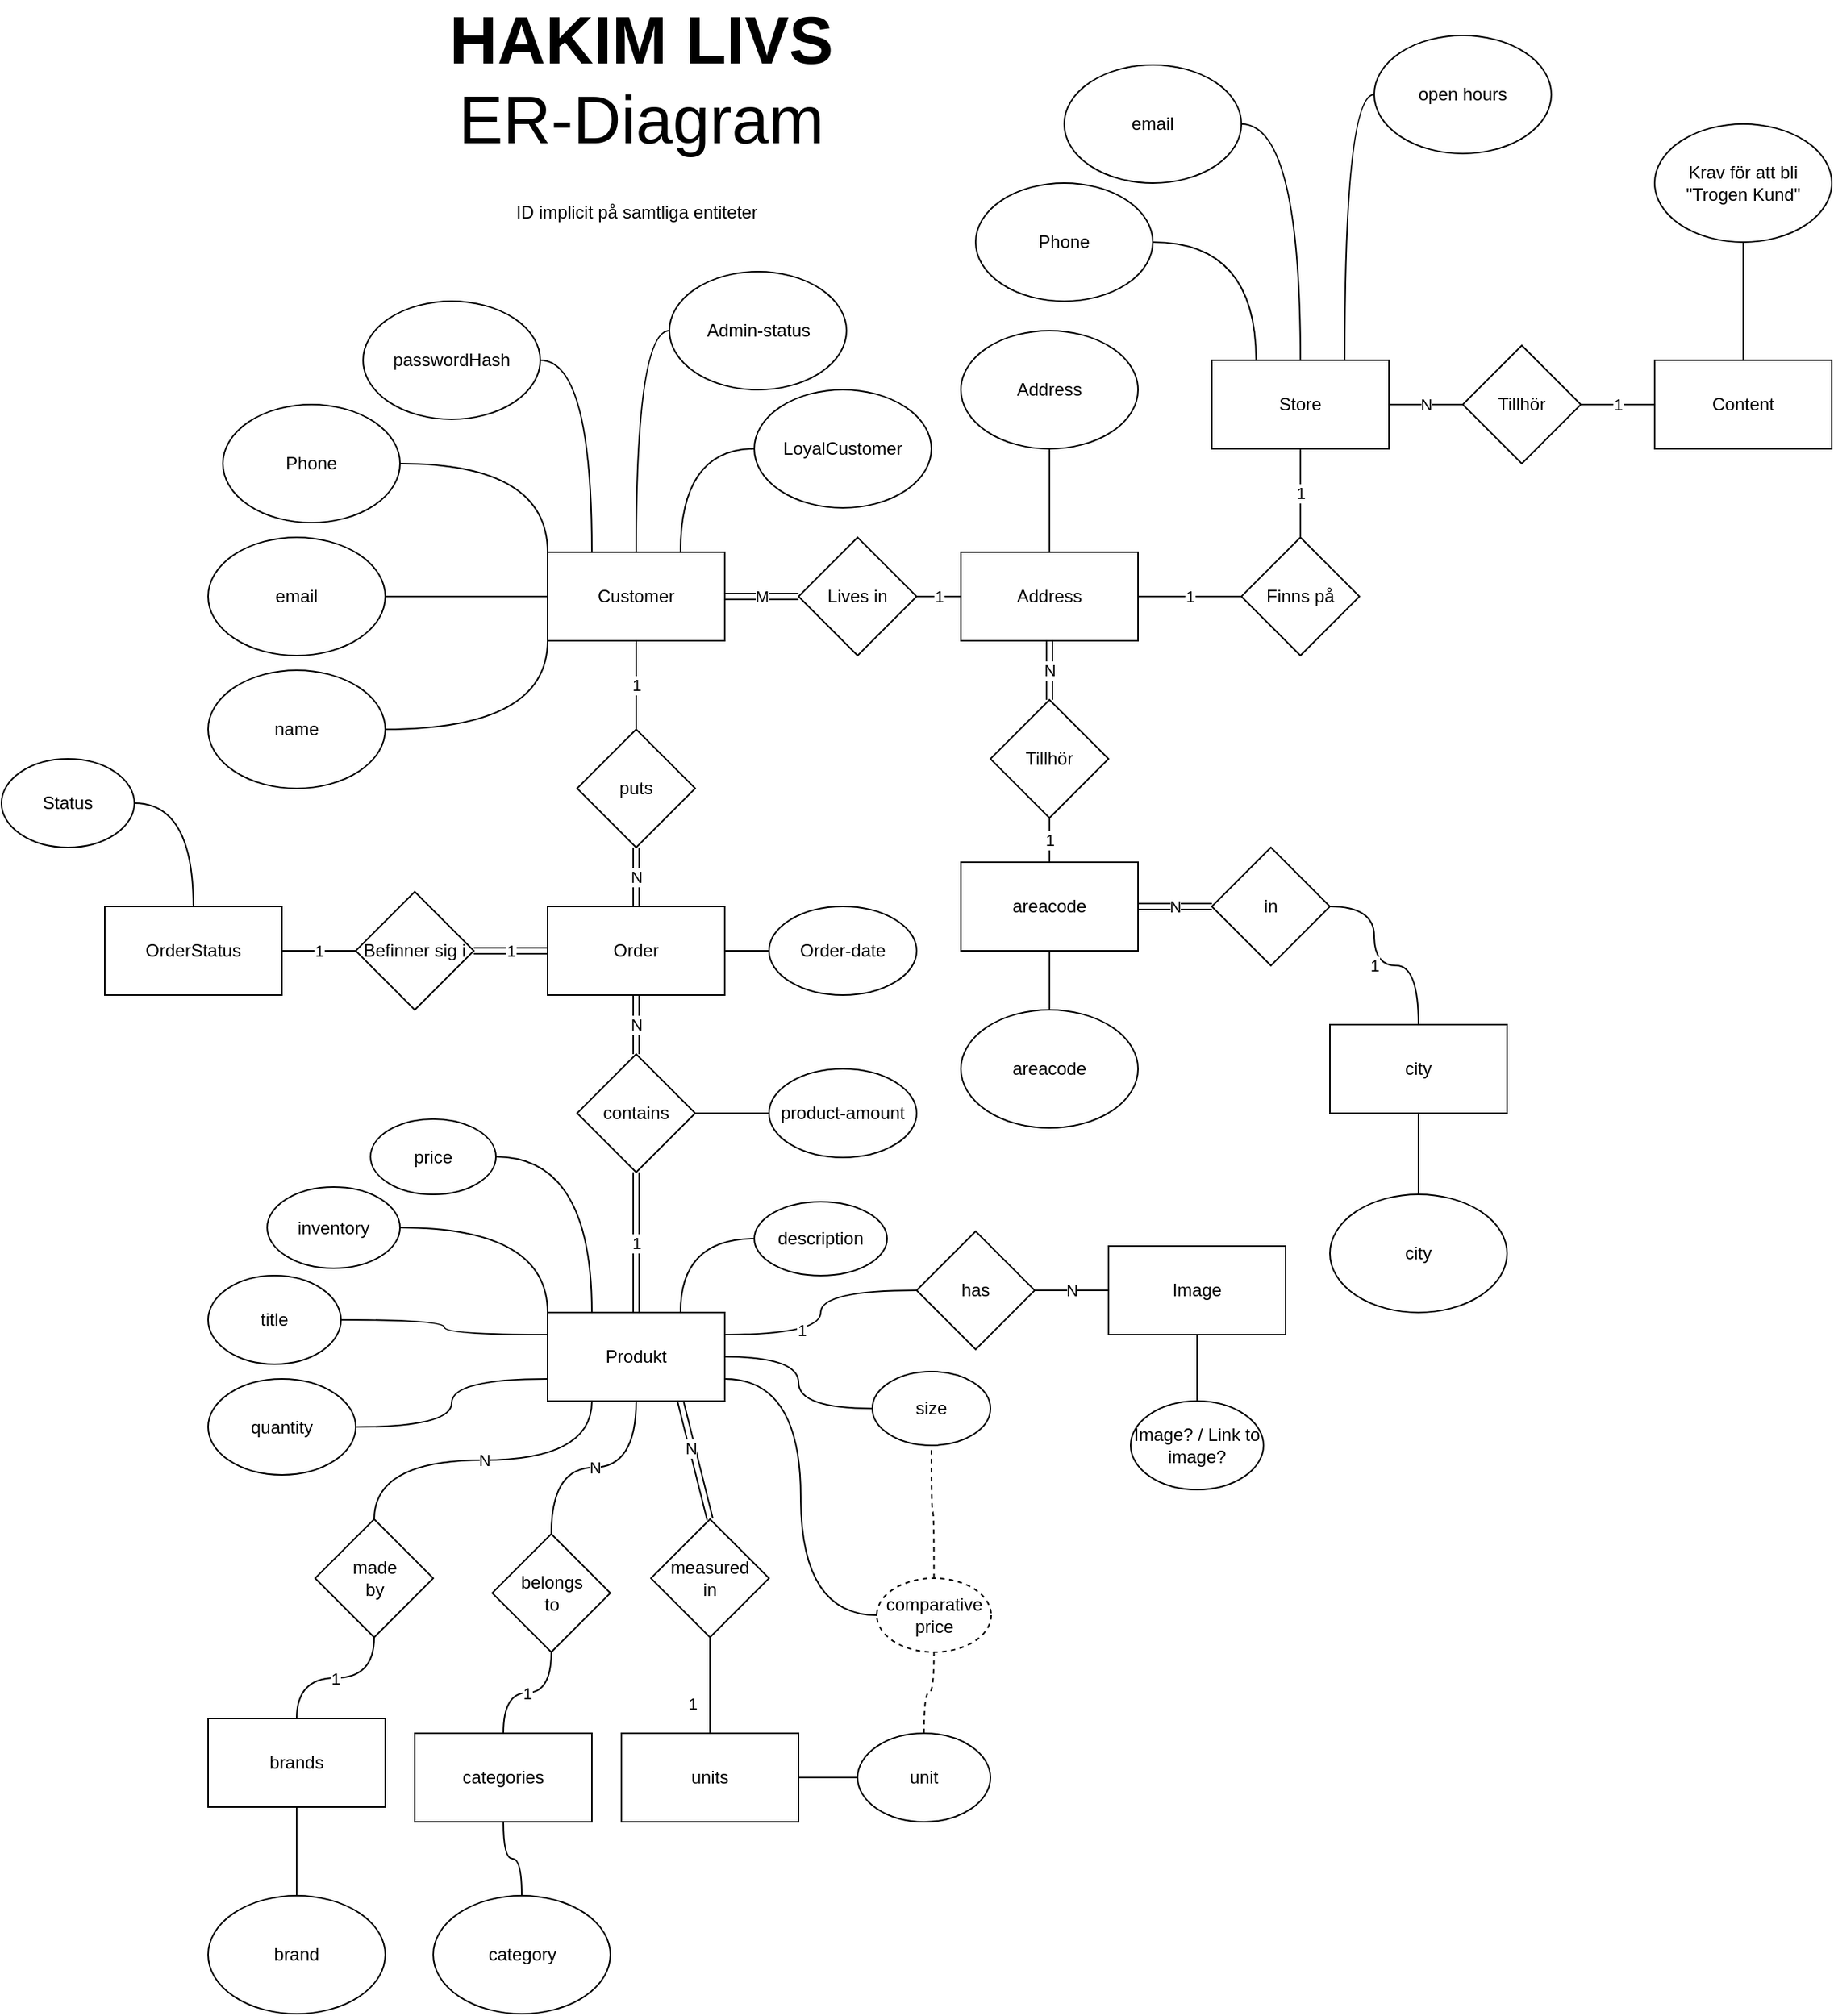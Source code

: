 <mxfile version="14.5.6" type="github">
  <diagram id="R2lEEEUBdFMjLlhIrx00" name="Page-1">
    <mxGraphModel dx="1526" dy="1828" grid="1" gridSize="10" guides="1" tooltips="1" connect="1" arrows="1" fold="1" page="1" pageScale="1" pageWidth="850" pageHeight="1100" math="0" shadow="0" extFonts="Permanent Marker^https://fonts.googleapis.com/css?family=Permanent+Marker">
      <root>
        <mxCell id="0" />
        <mxCell id="1" parent="0" />
        <mxCell id="_CHvoFrD6mSaw10JFjYY-32" value="1" style="rounded=0;orthogonalLoop=1;jettySize=auto;html=1;endArrow=none;endFill=0;" parent="1" source="_CHvoFrD6mSaw10JFjYY-2" target="_CHvoFrD6mSaw10JFjYY-12" edge="1">
          <mxGeometry relative="1" as="geometry" />
        </mxCell>
        <mxCell id="YfYcxpr3XRQJxf8hliLk-14" style="edgeStyle=orthogonalEdgeStyle;curved=1;rounded=0;orthogonalLoop=1;jettySize=auto;html=1;exitX=0.25;exitY=0;exitDx=0;exitDy=0;entryX=1;entryY=0.5;entryDx=0;entryDy=0;endArrow=none;endFill=0;" parent="1" source="_CHvoFrD6mSaw10JFjYY-2" target="YfYcxpr3XRQJxf8hliLk-13" edge="1">
          <mxGeometry relative="1" as="geometry" />
        </mxCell>
        <mxCell id="_CHvoFrD6mSaw10JFjYY-2" value="&lt;div&gt;Customer&lt;/div&gt;" style="rounded=0;whiteSpace=wrap;html=1;" parent="1" vertex="1">
          <mxGeometry x="-300" y="190" width="120" height="60" as="geometry" />
        </mxCell>
        <mxCell id="_CHvoFrD6mSaw10JFjYY-5" value="1" style="edgeStyle=orthogonalEdgeStyle;rounded=0;orthogonalLoop=1;jettySize=auto;html=1;exitX=1;exitY=0.5;exitDx=0;exitDy=0;entryX=0;entryY=0.5;entryDx=0;entryDy=0;endArrow=none;endFill=0;" parent="1" source="_CHvoFrD6mSaw10JFjYY-3" target="_CHvoFrD6mSaw10JFjYY-4" edge="1">
          <mxGeometry relative="1" as="geometry" />
        </mxCell>
        <mxCell id="YfYcxpr3XRQJxf8hliLk-45" value="M" style="edgeStyle=orthogonalEdgeStyle;curved=1;rounded=0;orthogonalLoop=1;jettySize=auto;html=1;endArrow=none;endFill=0;shape=link;" parent="1" source="_CHvoFrD6mSaw10JFjYY-3" target="_CHvoFrD6mSaw10JFjYY-2" edge="1">
          <mxGeometry relative="1" as="geometry" />
        </mxCell>
        <mxCell id="_CHvoFrD6mSaw10JFjYY-3" value="Lives in" style="rhombus;whiteSpace=wrap;html=1;" parent="1" vertex="1">
          <mxGeometry x="-130" y="180" width="80" height="80" as="geometry" />
        </mxCell>
        <mxCell id="_CHvoFrD6mSaw10JFjYY-4" value="&lt;div&gt;Address&lt;/div&gt;" style="rounded=0;whiteSpace=wrap;html=1;" parent="1" vertex="1">
          <mxGeometry x="-20" y="190" width="120" height="60" as="geometry" />
        </mxCell>
        <mxCell id="_CHvoFrD6mSaw10JFjYY-8" value="areacode" style="ellipse;whiteSpace=wrap;html=1;" parent="1" vertex="1">
          <mxGeometry x="-20" y="500" width="120" height="80" as="geometry" />
        </mxCell>
        <mxCell id="YfYcxpr3XRQJxf8hliLk-12" style="edgeStyle=orthogonalEdgeStyle;curved=1;rounded=0;orthogonalLoop=1;jettySize=auto;html=1;exitX=0.5;exitY=1;exitDx=0;exitDy=0;entryX=0.5;entryY=0;entryDx=0;entryDy=0;endArrow=none;endFill=0;" parent="1" source="_CHvoFrD6mSaw10JFjYY-9" target="_CHvoFrD6mSaw10JFjYY-4" edge="1">
          <mxGeometry relative="1" as="geometry" />
        </mxCell>
        <mxCell id="_CHvoFrD6mSaw10JFjYY-9" value="Address" style="ellipse;whiteSpace=wrap;html=1;" parent="1" vertex="1">
          <mxGeometry x="-20" y="40" width="120" height="80" as="geometry" />
        </mxCell>
        <mxCell id="_CHvoFrD6mSaw10JFjYY-50" value="&lt;div&gt;1&lt;/div&gt;" style="edgeStyle=orthogonalEdgeStyle;rounded=0;orthogonalLoop=1;jettySize=auto;html=1;endArrow=none;endFill=0;shape=link;" parent="1" source="_CHvoFrD6mSaw10JFjYY-11" target="_CHvoFrD6mSaw10JFjYY-47" edge="1">
          <mxGeometry relative="1" as="geometry" />
        </mxCell>
        <mxCell id="YfYcxpr3XRQJxf8hliLk-24" style="edgeStyle=orthogonalEdgeStyle;curved=1;rounded=0;orthogonalLoop=1;jettySize=auto;html=1;exitX=1;exitY=0.5;exitDx=0;exitDy=0;entryX=0;entryY=0.5;entryDx=0;entryDy=0;endArrow=none;endFill=0;" parent="1" source="_CHvoFrD6mSaw10JFjYY-11" target="YfYcxpr3XRQJxf8hliLk-23" edge="1">
          <mxGeometry relative="1" as="geometry" />
        </mxCell>
        <mxCell id="YfYcxpr3XRQJxf8hliLk-32" style="edgeStyle=orthogonalEdgeStyle;curved=1;rounded=0;orthogonalLoop=1;jettySize=auto;html=1;exitX=1;exitY=0.25;exitDx=0;exitDy=0;entryX=0;entryY=0.5;entryDx=0;entryDy=0;endArrow=none;endFill=0;" parent="1" source="_CHvoFrD6mSaw10JFjYY-11" target="YfYcxpr3XRQJxf8hliLk-30" edge="1">
          <mxGeometry relative="1" as="geometry" />
        </mxCell>
        <mxCell id="YfYcxpr3XRQJxf8hliLk-35" value="1" style="edgeLabel;html=1;align=center;verticalAlign=middle;resizable=0;points=[];" parent="YfYcxpr3XRQJxf8hliLk-32" vertex="1" connectable="0">
          <mxGeometry x="-0.35" y="3" relative="1" as="geometry">
            <mxPoint as="offset" />
          </mxGeometry>
        </mxCell>
        <mxCell id="aeDUMQC0GTFIOUEkBriZ-28" style="rounded=0;orthogonalLoop=1;jettySize=auto;html=1;exitX=0.75;exitY=1;exitDx=0;exitDy=0;entryX=0.5;entryY=0;entryDx=0;entryDy=0;startArrow=none;startFill=0;endArrow=none;endFill=0;shape=link;" parent="1" source="_CHvoFrD6mSaw10JFjYY-11" target="YfYcxpr3XRQJxf8hliLk-21" edge="1">
          <mxGeometry relative="1" as="geometry" />
        </mxCell>
        <mxCell id="aeDUMQC0GTFIOUEkBriZ-29" value="N" style="edgeLabel;html=1;align=center;verticalAlign=middle;resizable=0;points=[];" parent="aeDUMQC0GTFIOUEkBriZ-28" vertex="1" connectable="0">
          <mxGeometry x="-0.213" y="-1" relative="1" as="geometry">
            <mxPoint as="offset" />
          </mxGeometry>
        </mxCell>
        <mxCell id="_CHvoFrD6mSaw10JFjYY-11" value="Produkt" style="rounded=0;whiteSpace=wrap;html=1;" parent="1" vertex="1">
          <mxGeometry x="-300" y="705" width="120" height="60" as="geometry" />
        </mxCell>
        <mxCell id="_CHvoFrD6mSaw10JFjYY-33" value="N" style="rounded=0;orthogonalLoop=1;jettySize=auto;html=1;endArrow=none;endFill=0;shape=link;entryX=0.5;entryY=0;entryDx=0;entryDy=0;exitX=0.5;exitY=1;exitDx=0;exitDy=0;" parent="1" source="_CHvoFrD6mSaw10JFjYY-12" target="_CHvoFrD6mSaw10JFjYY-29" edge="1">
          <mxGeometry relative="1" as="geometry" />
        </mxCell>
        <mxCell id="_CHvoFrD6mSaw10JFjYY-12" value="puts" style="rhombus;whiteSpace=wrap;html=1;" parent="1" vertex="1">
          <mxGeometry x="-280" y="310" width="80" height="80" as="geometry" />
        </mxCell>
        <mxCell id="aeDUMQC0GTFIOUEkBriZ-22" value="" style="edgeStyle=orthogonalEdgeStyle;curved=1;rounded=0;orthogonalLoop=1;jettySize=auto;html=1;startArrow=none;startFill=0;endArrow=none;endFill=0;entryX=0;entryY=0;entryDx=0;entryDy=0;" parent="1" source="_CHvoFrD6mSaw10JFjYY-14" target="_CHvoFrD6mSaw10JFjYY-11" edge="1">
          <mxGeometry relative="1" as="geometry" />
        </mxCell>
        <mxCell id="_CHvoFrD6mSaw10JFjYY-14" value="inventory" style="ellipse;whiteSpace=wrap;html=1;" parent="1" vertex="1">
          <mxGeometry x="-490" y="620" width="90" height="55" as="geometry" />
        </mxCell>
        <mxCell id="_CHvoFrD6mSaw10JFjYY-26" style="edgeStyle=orthogonalEdgeStyle;rounded=0;orthogonalLoop=1;jettySize=auto;html=1;exitX=1;exitY=0.5;exitDx=0;exitDy=0;endArrow=none;endFill=0;curved=1;entryX=0;entryY=0.25;entryDx=0;entryDy=0;" parent="1" source="_CHvoFrD6mSaw10JFjYY-15" edge="1" target="_CHvoFrD6mSaw10JFjYY-11">
          <mxGeometry relative="1" as="geometry">
            <mxPoint x="-285" y="765" as="targetPoint" />
          </mxGeometry>
        </mxCell>
        <mxCell id="_CHvoFrD6mSaw10JFjYY-15" value="title" style="ellipse;whiteSpace=wrap;html=1;" parent="1" vertex="1">
          <mxGeometry x="-530" y="680" width="90" height="60" as="geometry" />
        </mxCell>
        <mxCell id="_CHvoFrD6mSaw10JFjYY-58" style="edgeStyle=orthogonalEdgeStyle;rounded=0;orthogonalLoop=1;jettySize=auto;html=1;endArrow=none;endFill=0;entryX=0.75;entryY=0;entryDx=0;entryDy=0;curved=1;" parent="1" source="_CHvoFrD6mSaw10JFjYY-17" target="_CHvoFrD6mSaw10JFjYY-11" edge="1">
          <mxGeometry relative="1" as="geometry">
            <mxPoint x="-190" y="700" as="targetPoint" />
          </mxGeometry>
        </mxCell>
        <mxCell id="_CHvoFrD6mSaw10JFjYY-17" value="description" style="ellipse;whiteSpace=wrap;html=1;" parent="1" vertex="1">
          <mxGeometry x="-160" y="630" width="90" height="50" as="geometry" />
        </mxCell>
        <mxCell id="YfYcxpr3XRQJxf8hliLk-34" value="" style="edgeStyle=orthogonalEdgeStyle;curved=1;rounded=0;orthogonalLoop=1;jettySize=auto;html=1;endArrow=none;endFill=0;" parent="1" source="_CHvoFrD6mSaw10JFjYY-19" target="YfYcxpr3XRQJxf8hliLk-31" edge="1">
          <mxGeometry relative="1" as="geometry" />
        </mxCell>
        <mxCell id="_CHvoFrD6mSaw10JFjYY-19" value="Image? / Link to image?" style="ellipse;whiteSpace=wrap;html=1;" parent="1" vertex="1">
          <mxGeometry x="95" y="765" width="90" height="60" as="geometry" />
        </mxCell>
        <mxCell id="_CHvoFrD6mSaw10JFjYY-28" style="edgeStyle=orthogonalEdgeStyle;rounded=0;orthogonalLoop=1;jettySize=auto;html=1;exitX=1;exitY=0.5;exitDx=0;exitDy=0;endArrow=none;endFill=0;curved=1;entryX=0.25;entryY=0;entryDx=0;entryDy=0;" parent="1" source="_CHvoFrD6mSaw10JFjYY-20" target="_CHvoFrD6mSaw10JFjYY-11" edge="1">
          <mxGeometry relative="1" as="geometry">
            <mxPoint x="-310" y="660" as="targetPoint" />
          </mxGeometry>
        </mxCell>
        <mxCell id="_CHvoFrD6mSaw10JFjYY-20" value="&lt;div&gt;price&lt;/div&gt;" style="ellipse;whiteSpace=wrap;html=1;" parent="1" vertex="1">
          <mxGeometry x="-420" y="574" width="85" height="51" as="geometry" />
        </mxCell>
        <mxCell id="_CHvoFrD6mSaw10JFjYY-49" value="N" style="edgeStyle=orthogonalEdgeStyle;rounded=0;orthogonalLoop=1;jettySize=auto;html=1;endArrow=none;endFill=0;shape=link;" parent="1" source="_CHvoFrD6mSaw10JFjYY-29" target="_CHvoFrD6mSaw10JFjYY-47" edge="1">
          <mxGeometry relative="1" as="geometry" />
        </mxCell>
        <mxCell id="YfYcxpr3XRQJxf8hliLk-17" value="1" style="edgeStyle=orthogonalEdgeStyle;curved=1;rounded=0;orthogonalLoop=1;jettySize=auto;html=1;exitX=0;exitY=0.5;exitDx=0;exitDy=0;entryX=1;entryY=0.5;entryDx=0;entryDy=0;endArrow=none;endFill=0;shape=link;" parent="1" source="_CHvoFrD6mSaw10JFjYY-29" target="YfYcxpr3XRQJxf8hliLk-16" edge="1">
          <mxGeometry relative="1" as="geometry" />
        </mxCell>
        <mxCell id="_CHvoFrD6mSaw10JFjYY-29" value="Order" style="rounded=0;whiteSpace=wrap;html=1;" parent="1" vertex="1">
          <mxGeometry x="-300" y="430" width="120" height="60" as="geometry" />
        </mxCell>
        <mxCell id="_CHvoFrD6mSaw10JFjYY-44" value="" style="edgeStyle=orthogonalEdgeStyle;rounded=0;orthogonalLoop=1;jettySize=auto;html=1;endArrow=none;endFill=0;" parent="1" source="_CHvoFrD6mSaw10JFjYY-35" target="_CHvoFrD6mSaw10JFjYY-29" edge="1">
          <mxGeometry relative="1" as="geometry" />
        </mxCell>
        <mxCell id="_CHvoFrD6mSaw10JFjYY-35" value="Order-date" style="ellipse;whiteSpace=wrap;html=1;" parent="1" vertex="1">
          <mxGeometry x="-150" y="430" width="100" height="60" as="geometry" />
        </mxCell>
        <mxCell id="_CHvoFrD6mSaw10JFjYY-48" value="" style="edgeStyle=orthogonalEdgeStyle;rounded=0;orthogonalLoop=1;jettySize=auto;html=1;endArrow=none;endFill=0;" parent="1" source="_CHvoFrD6mSaw10JFjYY-36" target="_CHvoFrD6mSaw10JFjYY-47" edge="1">
          <mxGeometry relative="1" as="geometry" />
        </mxCell>
        <mxCell id="_CHvoFrD6mSaw10JFjYY-36" value="product-amount" style="ellipse;whiteSpace=wrap;html=1;" parent="1" vertex="1">
          <mxGeometry x="-150" y="540" width="100" height="60" as="geometry" />
        </mxCell>
        <mxCell id="_CHvoFrD6mSaw10JFjYY-47" value="contains" style="rhombus;whiteSpace=wrap;html=1;" parent="1" vertex="1">
          <mxGeometry x="-280" y="530" width="80" height="80" as="geometry" />
        </mxCell>
        <mxCell id="_CHvoFrD6mSaw10JFjYY-53" value="categories" style="rounded=0;whiteSpace=wrap;html=1;" parent="1" vertex="1">
          <mxGeometry x="-390" y="990" width="120" height="60" as="geometry" />
        </mxCell>
        <mxCell id="_CHvoFrD6mSaw10JFjYY-59" value="1" style="edgeStyle=orthogonalEdgeStyle;rounded=0;orthogonalLoop=1;jettySize=auto;html=1;endArrow=none;endFill=0;curved=1;" parent="1" source="_CHvoFrD6mSaw10JFjYY-56" target="_CHvoFrD6mSaw10JFjYY-53" edge="1">
          <mxGeometry relative="1" as="geometry" />
        </mxCell>
        <mxCell id="_CHvoFrD6mSaw10JFjYY-60" value="N" style="edgeStyle=orthogonalEdgeStyle;rounded=0;orthogonalLoop=1;jettySize=auto;html=1;exitX=0.5;exitY=0;exitDx=0;exitDy=0;endArrow=none;endFill=0;entryX=0.5;entryY=1;entryDx=0;entryDy=0;curved=1;" parent="1" source="_CHvoFrD6mSaw10JFjYY-56" target="_CHvoFrD6mSaw10JFjYY-11" edge="1">
          <mxGeometry relative="1" as="geometry">
            <mxPoint x="-240" y="770" as="targetPoint" />
          </mxGeometry>
        </mxCell>
        <mxCell id="_CHvoFrD6mSaw10JFjYY-56" value="belongs&lt;br&gt;to" style="rhombus;whiteSpace=wrap;html=1;" parent="1" vertex="1">
          <mxGeometry x="-337.5" y="855" width="80" height="80" as="geometry" />
        </mxCell>
        <mxCell id="_CHvoFrD6mSaw10JFjYY-66" value="" style="edgeStyle=orthogonalEdgeStyle;rounded=0;orthogonalLoop=1;jettySize=auto;html=1;endArrow=none;endFill=0;curved=1;" parent="1" source="_CHvoFrD6mSaw10JFjYY-61" target="_CHvoFrD6mSaw10JFjYY-64" edge="1">
          <mxGeometry relative="1" as="geometry" />
        </mxCell>
        <mxCell id="aeDUMQC0GTFIOUEkBriZ-26" style="edgeStyle=orthogonalEdgeStyle;curved=1;rounded=0;orthogonalLoop=1;jettySize=auto;html=1;exitX=0.5;exitY=0;exitDx=0;exitDy=0;startArrow=none;startFill=0;endArrow=none;endFill=0;dashed=1;" parent="1" source="_CHvoFrD6mSaw10JFjYY-61" target="aeDUMQC0GTFIOUEkBriZ-23" edge="1">
          <mxGeometry relative="1" as="geometry" />
        </mxCell>
        <mxCell id="_CHvoFrD6mSaw10JFjYY-61" value="unit" style="ellipse;whiteSpace=wrap;html=1;" parent="1" vertex="1">
          <mxGeometry x="-90" y="990" width="90" height="60" as="geometry" />
        </mxCell>
        <mxCell id="_CHvoFrD6mSaw10JFjYY-64" value="units" style="rounded=0;whiteSpace=wrap;html=1;" parent="1" vertex="1">
          <mxGeometry x="-250" y="990" width="120" height="60" as="geometry" />
        </mxCell>
        <mxCell id="YfYcxpr3XRQJxf8hliLk-2" style="edgeStyle=orthogonalEdgeStyle;curved=1;rounded=0;orthogonalLoop=1;jettySize=auto;html=1;exitX=1;exitY=0.5;exitDx=0;exitDy=0;entryX=0;entryY=0;entryDx=0;entryDy=0;endArrow=none;endFill=0;" parent="1" source="YfYcxpr3XRQJxf8hliLk-1" target="_CHvoFrD6mSaw10JFjYY-2" edge="1">
          <mxGeometry relative="1" as="geometry" />
        </mxCell>
        <mxCell id="YfYcxpr3XRQJxf8hliLk-1" value="Phone" style="ellipse;whiteSpace=wrap;html=1;" parent="1" vertex="1">
          <mxGeometry x="-520" y="90" width="120" height="80" as="geometry" />
        </mxCell>
        <mxCell id="YfYcxpr3XRQJxf8hliLk-4" style="edgeStyle=orthogonalEdgeStyle;curved=1;rounded=0;orthogonalLoop=1;jettySize=auto;html=1;exitX=1;exitY=0.5;exitDx=0;exitDy=0;entryX=0;entryY=0.5;entryDx=0;entryDy=0;endArrow=none;endFill=0;" parent="1" source="YfYcxpr3XRQJxf8hliLk-3" target="_CHvoFrD6mSaw10JFjYY-2" edge="1">
          <mxGeometry relative="1" as="geometry" />
        </mxCell>
        <mxCell id="YfYcxpr3XRQJxf8hliLk-3" value="email" style="ellipse;whiteSpace=wrap;html=1;" parent="1" vertex="1">
          <mxGeometry x="-530" y="180" width="120" height="80" as="geometry" />
        </mxCell>
        <mxCell id="YfYcxpr3XRQJxf8hliLk-6" style="edgeStyle=orthogonalEdgeStyle;curved=1;rounded=0;orthogonalLoop=1;jettySize=auto;html=1;exitX=1;exitY=0.5;exitDx=0;exitDy=0;entryX=0;entryY=1;entryDx=0;entryDy=0;endArrow=none;endFill=0;" parent="1" source="YfYcxpr3XRQJxf8hliLk-5" target="_CHvoFrD6mSaw10JFjYY-2" edge="1">
          <mxGeometry relative="1" as="geometry" />
        </mxCell>
        <mxCell id="YfYcxpr3XRQJxf8hliLk-5" value="name" style="ellipse;whiteSpace=wrap;html=1;" parent="1" vertex="1">
          <mxGeometry x="-530" y="270" width="120" height="80" as="geometry" />
        </mxCell>
        <mxCell id="YfYcxpr3XRQJxf8hliLk-41" value="" style="edgeStyle=orthogonalEdgeStyle;curved=1;rounded=0;orthogonalLoop=1;jettySize=auto;html=1;endArrow=none;endFill=0;" parent="1" source="YfYcxpr3XRQJxf8hliLk-7" target="_CHvoFrD6mSaw10JFjYY-8" edge="1">
          <mxGeometry relative="1" as="geometry" />
        </mxCell>
        <mxCell id="YfYcxpr3XRQJxf8hliLk-43" value="N" style="edgeStyle=orthogonalEdgeStyle;curved=1;rounded=0;orthogonalLoop=1;jettySize=auto;html=1;exitX=1;exitY=0.5;exitDx=0;exitDy=0;entryX=0;entryY=0.5;entryDx=0;entryDy=0;endArrow=none;endFill=0;shape=link;" parent="1" source="YfYcxpr3XRQJxf8hliLk-7" target="YfYcxpr3XRQJxf8hliLk-42" edge="1">
          <mxGeometry relative="1" as="geometry" />
        </mxCell>
        <mxCell id="YfYcxpr3XRQJxf8hliLk-7" value="areacode" style="rounded=0;whiteSpace=wrap;html=1;" parent="1" vertex="1">
          <mxGeometry x="-20" y="400" width="120" height="60" as="geometry" />
        </mxCell>
        <mxCell id="YfYcxpr3XRQJxf8hliLk-10" value="1" style="edgeStyle=orthogonalEdgeStyle;curved=1;rounded=0;orthogonalLoop=1;jettySize=auto;html=1;endArrow=none;endFill=0;" parent="1" source="YfYcxpr3XRQJxf8hliLk-9" target="YfYcxpr3XRQJxf8hliLk-7" edge="1">
          <mxGeometry relative="1" as="geometry" />
        </mxCell>
        <mxCell id="YfYcxpr3XRQJxf8hliLk-11" value="N" style="edgeStyle=orthogonalEdgeStyle;curved=1;rounded=0;orthogonalLoop=1;jettySize=auto;html=1;endArrow=none;endFill=0;shape=link;" parent="1" source="YfYcxpr3XRQJxf8hliLk-9" target="_CHvoFrD6mSaw10JFjYY-4" edge="1">
          <mxGeometry relative="1" as="geometry" />
        </mxCell>
        <mxCell id="YfYcxpr3XRQJxf8hliLk-9" value="Tillhör" style="rhombus;whiteSpace=wrap;html=1;" parent="1" vertex="1">
          <mxGeometry y="290" width="80" height="80" as="geometry" />
        </mxCell>
        <mxCell id="YfYcxpr3XRQJxf8hliLk-13" value="passwordHash" style="ellipse;whiteSpace=wrap;html=1;" parent="1" vertex="1">
          <mxGeometry x="-425" y="20" width="120" height="80" as="geometry" />
        </mxCell>
        <mxCell id="YfYcxpr3XRQJxf8hliLk-15" value="OrderStatus" style="rounded=0;whiteSpace=wrap;html=1;" parent="1" vertex="1">
          <mxGeometry x="-600" y="430" width="120" height="60" as="geometry" />
        </mxCell>
        <mxCell id="YfYcxpr3XRQJxf8hliLk-18" value="1" style="edgeStyle=orthogonalEdgeStyle;curved=1;rounded=0;orthogonalLoop=1;jettySize=auto;html=1;exitX=0;exitY=0.5;exitDx=0;exitDy=0;entryX=1;entryY=0.5;entryDx=0;entryDy=0;endArrow=none;endFill=0;" parent="1" source="YfYcxpr3XRQJxf8hliLk-16" target="YfYcxpr3XRQJxf8hliLk-15" edge="1">
          <mxGeometry relative="1" as="geometry" />
        </mxCell>
        <mxCell id="YfYcxpr3XRQJxf8hliLk-16" value="Befinner sig i" style="rhombus;whiteSpace=wrap;html=1;" parent="1" vertex="1">
          <mxGeometry x="-430" y="420" width="80" height="80" as="geometry" />
        </mxCell>
        <mxCell id="YfYcxpr3XRQJxf8hliLk-20" style="edgeStyle=orthogonalEdgeStyle;curved=1;rounded=0;orthogonalLoop=1;jettySize=auto;html=1;exitX=1;exitY=0.5;exitDx=0;exitDy=0;entryX=0.5;entryY=0;entryDx=0;entryDy=0;endArrow=none;endFill=0;" parent="1" source="YfYcxpr3XRQJxf8hliLk-19" target="YfYcxpr3XRQJxf8hliLk-15" edge="1">
          <mxGeometry relative="1" as="geometry" />
        </mxCell>
        <mxCell id="YfYcxpr3XRQJxf8hliLk-19" value="Status" style="ellipse;whiteSpace=wrap;html=1;" parent="1" vertex="1">
          <mxGeometry x="-670" y="330" width="90" height="60" as="geometry" />
        </mxCell>
        <mxCell id="YfYcxpr3XRQJxf8hliLk-22" value="1" style="edgeStyle=orthogonalEdgeStyle;curved=1;rounded=0;orthogonalLoop=1;jettySize=auto;html=1;exitX=0.5;exitY=1;exitDx=0;exitDy=0;endArrow=none;endFill=0;entryX=0.5;entryY=0;entryDx=0;entryDy=0;" parent="1" source="YfYcxpr3XRQJxf8hliLk-21" target="_CHvoFrD6mSaw10JFjYY-64" edge="1">
          <mxGeometry x="0.349" y="-12" relative="1" as="geometry">
            <mxPoint x="-20" y="860" as="targetPoint" />
            <mxPoint y="1" as="offset" />
          </mxGeometry>
        </mxCell>
        <mxCell id="YfYcxpr3XRQJxf8hliLk-21" value="measured&lt;br&gt;in" style="rhombus;whiteSpace=wrap;html=1;" parent="1" vertex="1">
          <mxGeometry x="-230" y="845" width="80" height="80" as="geometry" />
        </mxCell>
        <mxCell id="aeDUMQC0GTFIOUEkBriZ-25" style="edgeStyle=orthogonalEdgeStyle;curved=1;rounded=0;orthogonalLoop=1;jettySize=auto;html=1;exitX=1;exitY=0.75;exitDx=0;exitDy=0;entryX=0;entryY=0.5;entryDx=0;entryDy=0;startArrow=none;startFill=0;endArrow=none;endFill=0;" parent="1" source="_CHvoFrD6mSaw10JFjYY-11" target="aeDUMQC0GTFIOUEkBriZ-23" edge="1">
          <mxGeometry relative="1" as="geometry" />
        </mxCell>
        <mxCell id="YfYcxpr3XRQJxf8hliLk-23" value="size" style="ellipse;whiteSpace=wrap;html=1;" parent="1" vertex="1">
          <mxGeometry x="-80" y="745" width="80" height="50" as="geometry" />
        </mxCell>
        <mxCell id="YfYcxpr3XRQJxf8hliLk-29" style="edgeStyle=orthogonalEdgeStyle;curved=1;rounded=0;orthogonalLoop=1;jettySize=auto;html=1;exitX=0;exitY=0.5;exitDx=0;exitDy=0;entryX=0.5;entryY=0;entryDx=0;entryDy=0;endArrow=none;endFill=0;" parent="1" source="YfYcxpr3XRQJxf8hliLk-28" target="_CHvoFrD6mSaw10JFjYY-2" edge="1">
          <mxGeometry relative="1" as="geometry" />
        </mxCell>
        <mxCell id="YfYcxpr3XRQJxf8hliLk-28" value="Admin-status" style="ellipse;whiteSpace=wrap;html=1;" parent="1" vertex="1">
          <mxGeometry x="-217.5" width="120" height="80" as="geometry" />
        </mxCell>
        <mxCell id="YfYcxpr3XRQJxf8hliLk-30" value="has" style="rhombus;whiteSpace=wrap;html=1;" parent="1" vertex="1">
          <mxGeometry x="-50" y="650" width="80" height="80" as="geometry" />
        </mxCell>
        <mxCell id="YfYcxpr3XRQJxf8hliLk-33" value="N" style="edgeStyle=orthogonalEdgeStyle;curved=1;rounded=0;orthogonalLoop=1;jettySize=auto;html=1;endArrow=none;endFill=0;" parent="1" source="YfYcxpr3XRQJxf8hliLk-31" target="YfYcxpr3XRQJxf8hliLk-30" edge="1">
          <mxGeometry relative="1" as="geometry">
            <Array as="points">
              <mxPoint x="50" y="690" />
              <mxPoint x="50" y="690" />
            </Array>
          </mxGeometry>
        </mxCell>
        <mxCell id="YfYcxpr3XRQJxf8hliLk-31" value="Image" style="rounded=0;whiteSpace=wrap;html=1;" parent="1" vertex="1">
          <mxGeometry x="80" y="660" width="120" height="60" as="geometry" />
        </mxCell>
        <mxCell id="YfYcxpr3XRQJxf8hliLk-38" value="city" style="rounded=0;whiteSpace=wrap;html=1;" parent="1" vertex="1">
          <mxGeometry x="230" y="510" width="120" height="60" as="geometry" />
        </mxCell>
        <mxCell id="aeDUMQC0GTFIOUEkBriZ-6" value="" style="edgeStyle=orthogonalEdgeStyle;curved=1;rounded=0;orthogonalLoop=1;jettySize=auto;html=1;startArrow=none;startFill=0;endArrow=none;endFill=0;" parent="1" source="YfYcxpr3XRQJxf8hliLk-39" target="YfYcxpr3XRQJxf8hliLk-38" edge="1">
          <mxGeometry relative="1" as="geometry" />
        </mxCell>
        <mxCell id="YfYcxpr3XRQJxf8hliLk-39" value="city" style="ellipse;whiteSpace=wrap;html=1;" parent="1" vertex="1">
          <mxGeometry x="230" y="625" width="120" height="80" as="geometry" />
        </mxCell>
        <mxCell id="YfYcxpr3XRQJxf8hliLk-44" value="1" style="edgeStyle=orthogonalEdgeStyle;curved=1;rounded=0;orthogonalLoop=1;jettySize=auto;html=1;exitX=1;exitY=0.5;exitDx=0;exitDy=0;entryX=0.5;entryY=0;entryDx=0;entryDy=0;endArrow=none;endFill=0;" parent="1" source="YfYcxpr3XRQJxf8hliLk-42" target="YfYcxpr3XRQJxf8hliLk-38" edge="1">
          <mxGeometry relative="1" as="geometry">
            <Array as="points">
              <mxPoint x="260" y="430" />
              <mxPoint x="260" y="470" />
              <mxPoint x="290" y="470" />
            </Array>
          </mxGeometry>
        </mxCell>
        <mxCell id="YfYcxpr3XRQJxf8hliLk-42" value="in" style="rhombus;whiteSpace=wrap;html=1;" parent="1" vertex="1">
          <mxGeometry x="150" y="390" width="80" height="80" as="geometry" />
        </mxCell>
        <mxCell id="aeDUMQC0GTFIOUEkBriZ-1" value="&lt;font style=&quot;font-size: 45px&quot;&gt;&lt;b&gt;HAKIM LIVS&lt;br&gt;&lt;/b&gt;ER-Diagram&lt;/font&gt;" style="text;html=1;align=center;verticalAlign=middle;resizable=0;points=[];autosize=1;" parent="1" vertex="1">
          <mxGeometry x="-377.5" y="-160" width="280" height="60" as="geometry" />
        </mxCell>
        <mxCell id="aeDUMQC0GTFIOUEkBriZ-2" value="ID implicit på samtliga entiteter" style="text;html=1;align=center;verticalAlign=middle;resizable=0;points=[];autosize=1;" parent="1" vertex="1">
          <mxGeometry x="-330" y="-50" width="180" height="20" as="geometry" />
        </mxCell>
        <mxCell id="aeDUMQC0GTFIOUEkBriZ-8" value="1" style="edgeStyle=orthogonalEdgeStyle;curved=1;rounded=0;orthogonalLoop=1;jettySize=auto;html=1;startArrow=none;startFill=0;endArrow=none;endFill=0;exitX=0.5;exitY=1;exitDx=0;exitDy=0;" parent="1" source="aeDUMQC0GTFIOUEkBriZ-16" target="aeDUMQC0GTFIOUEkBriZ-7" edge="1">
          <mxGeometry relative="1" as="geometry" />
        </mxCell>
        <mxCell id="aeDUMQC0GTFIOUEkBriZ-3" value="Content" style="rounded=0;whiteSpace=wrap;html=1;" parent="1" vertex="1">
          <mxGeometry x="450" y="60" width="120" height="60" as="geometry" />
        </mxCell>
        <mxCell id="aeDUMQC0GTFIOUEkBriZ-9" value="1" style="edgeStyle=orthogonalEdgeStyle;curved=1;rounded=0;orthogonalLoop=1;jettySize=auto;html=1;startArrow=none;startFill=0;endArrow=none;endFill=0;" parent="1" source="aeDUMQC0GTFIOUEkBriZ-7" target="_CHvoFrD6mSaw10JFjYY-4" edge="1">
          <mxGeometry relative="1" as="geometry" />
        </mxCell>
        <mxCell id="aeDUMQC0GTFIOUEkBriZ-7" value="Finns på" style="rhombus;whiteSpace=wrap;html=1;" parent="1" vertex="1">
          <mxGeometry x="170" y="180" width="80" height="80" as="geometry" />
        </mxCell>
        <mxCell id="aeDUMQC0GTFIOUEkBriZ-11" style="edgeStyle=orthogonalEdgeStyle;curved=1;rounded=0;orthogonalLoop=1;jettySize=auto;html=1;exitX=0;exitY=0.5;exitDx=0;exitDy=0;entryX=0.75;entryY=0;entryDx=0;entryDy=0;startArrow=none;startFill=0;endArrow=none;endFill=0;" parent="1" source="aeDUMQC0GTFIOUEkBriZ-10" target="_CHvoFrD6mSaw10JFjYY-2" edge="1">
          <mxGeometry relative="1" as="geometry" />
        </mxCell>
        <mxCell id="aeDUMQC0GTFIOUEkBriZ-10" value="LoyalCustomer" style="ellipse;whiteSpace=wrap;html=1;" parent="1" vertex="1">
          <mxGeometry x="-160" y="80" width="120" height="80" as="geometry" />
        </mxCell>
        <mxCell id="aeDUMQC0GTFIOUEkBriZ-14" style="edgeStyle=orthogonalEdgeStyle;curved=1;rounded=0;orthogonalLoop=1;jettySize=auto;html=1;entryX=0.5;entryY=0;entryDx=0;entryDy=0;startArrow=none;startFill=0;endArrow=none;endFill=0;" parent="1" source="aeDUMQC0GTFIOUEkBriZ-13" target="aeDUMQC0GTFIOUEkBriZ-3" edge="1">
          <mxGeometry relative="1" as="geometry" />
        </mxCell>
        <mxCell id="aeDUMQC0GTFIOUEkBriZ-13" value="Krav för att bli&lt;br&gt;&quot;Trogen Kund&quot;" style="ellipse;whiteSpace=wrap;html=1;" parent="1" vertex="1">
          <mxGeometry x="450" y="-100" width="120" height="80" as="geometry" />
        </mxCell>
        <mxCell id="aeDUMQC0GTFIOUEkBriZ-18" value="N" style="edgeStyle=orthogonalEdgeStyle;curved=1;rounded=0;orthogonalLoop=1;jettySize=auto;html=1;exitX=1;exitY=0.5;exitDx=0;exitDy=0;entryX=0;entryY=0.5;entryDx=0;entryDy=0;startArrow=none;startFill=0;endArrow=none;endFill=0;" parent="1" source="aeDUMQC0GTFIOUEkBriZ-16" target="aeDUMQC0GTFIOUEkBriZ-17" edge="1">
          <mxGeometry relative="1" as="geometry" />
        </mxCell>
        <mxCell id="aeDUMQC0GTFIOUEkBriZ-16" value="Store" style="rounded=0;whiteSpace=wrap;html=1;" parent="1" vertex="1">
          <mxGeometry x="150" y="60" width="120" height="60" as="geometry" />
        </mxCell>
        <mxCell id="aeDUMQC0GTFIOUEkBriZ-19" value="1" style="edgeStyle=orthogonalEdgeStyle;curved=1;rounded=0;orthogonalLoop=1;jettySize=auto;html=1;exitX=1;exitY=0.5;exitDx=0;exitDy=0;entryX=0;entryY=0.5;entryDx=0;entryDy=0;startArrow=none;startFill=0;endArrow=none;endFill=0;" parent="1" source="aeDUMQC0GTFIOUEkBriZ-17" target="aeDUMQC0GTFIOUEkBriZ-3" edge="1">
          <mxGeometry relative="1" as="geometry" />
        </mxCell>
        <mxCell id="aeDUMQC0GTFIOUEkBriZ-17" value="Tillhör" style="rhombus;whiteSpace=wrap;html=1;" parent="1" vertex="1">
          <mxGeometry x="320" y="50" width="80" height="80" as="geometry" />
        </mxCell>
        <mxCell id="aeDUMQC0GTFIOUEkBriZ-21" style="edgeStyle=orthogonalEdgeStyle;curved=1;rounded=0;orthogonalLoop=1;jettySize=auto;html=1;exitX=1;exitY=0.5;exitDx=0;exitDy=0;entryX=0.25;entryY=0;entryDx=0;entryDy=0;startArrow=none;startFill=0;endArrow=none;endFill=0;" parent="1" source="aeDUMQC0GTFIOUEkBriZ-20" target="aeDUMQC0GTFIOUEkBriZ-16" edge="1">
          <mxGeometry relative="1" as="geometry" />
        </mxCell>
        <mxCell id="aeDUMQC0GTFIOUEkBriZ-20" value="Phone" style="ellipse;whiteSpace=wrap;html=1;" parent="1" vertex="1">
          <mxGeometry x="-10" y="-60" width="120" height="80" as="geometry" />
        </mxCell>
        <mxCell id="aeDUMQC0GTFIOUEkBriZ-27" style="edgeStyle=orthogonalEdgeStyle;curved=1;rounded=0;orthogonalLoop=1;jettySize=auto;html=1;exitX=0.5;exitY=0;exitDx=0;exitDy=0;entryX=0.5;entryY=1;entryDx=0;entryDy=0;dashed=1;startArrow=none;startFill=0;endArrow=none;endFill=0;" parent="1" source="aeDUMQC0GTFIOUEkBriZ-23" target="YfYcxpr3XRQJxf8hliLk-23" edge="1">
          <mxGeometry relative="1" as="geometry" />
        </mxCell>
        <mxCell id="aeDUMQC0GTFIOUEkBriZ-23" value="comparative price" style="ellipse;whiteSpace=wrap;html=1;dashed=1;" parent="1" vertex="1">
          <mxGeometry x="-77" y="885" width="77.5" height="50" as="geometry" />
        </mxCell>
        <mxCell id="aeDUMQC0GTFIOUEkBriZ-31" style="edgeStyle=orthogonalEdgeStyle;rounded=0;orthogonalLoop=1;jettySize=auto;html=1;exitX=1;exitY=0.5;exitDx=0;exitDy=0;entryX=0.5;entryY=0;entryDx=0;entryDy=0;startArrow=none;startFill=0;endArrow=none;endFill=0;curved=1;" parent="1" source="aeDUMQC0GTFIOUEkBriZ-30" target="aeDUMQC0GTFIOUEkBriZ-16" edge="1">
          <mxGeometry relative="1" as="geometry" />
        </mxCell>
        <mxCell id="aeDUMQC0GTFIOUEkBriZ-30" value="email" style="ellipse;whiteSpace=wrap;html=1;" parent="1" vertex="1">
          <mxGeometry x="50" y="-140" width="120" height="80" as="geometry" />
        </mxCell>
        <mxCell id="aeDUMQC0GTFIOUEkBriZ-33" style="edgeStyle=orthogonalEdgeStyle;curved=1;rounded=0;orthogonalLoop=1;jettySize=auto;html=1;exitX=0;exitY=0.5;exitDx=0;exitDy=0;entryX=0.75;entryY=0;entryDx=0;entryDy=0;startArrow=none;startFill=0;endArrow=none;endFill=0;" parent="1" source="aeDUMQC0GTFIOUEkBriZ-32" target="aeDUMQC0GTFIOUEkBriZ-16" edge="1">
          <mxGeometry relative="1" as="geometry" />
        </mxCell>
        <mxCell id="aeDUMQC0GTFIOUEkBriZ-32" value="open hours" style="ellipse;whiteSpace=wrap;html=1;" parent="1" vertex="1">
          <mxGeometry x="260" y="-160" width="120" height="80" as="geometry" />
        </mxCell>
        <mxCell id="MvFeTqcAGGcagMa9E8rT-1" value="brands" style="rounded=0;whiteSpace=wrap;html=1;" vertex="1" parent="1">
          <mxGeometry x="-530" y="980" width="120" height="60" as="geometry" />
        </mxCell>
        <mxCell id="MvFeTqcAGGcagMa9E8rT-3" style="edgeStyle=orthogonalEdgeStyle;rounded=0;orthogonalLoop=1;jettySize=auto;html=1;exitX=0.5;exitY=0;exitDx=0;exitDy=0;entryX=0.5;entryY=1;entryDx=0;entryDy=0;curved=1;endArrow=none;endFill=0;" edge="1" parent="1" source="MvFeTqcAGGcagMa9E8rT-2" target="MvFeTqcAGGcagMa9E8rT-1">
          <mxGeometry relative="1" as="geometry" />
        </mxCell>
        <mxCell id="MvFeTqcAGGcagMa9E8rT-2" value="brand" style="ellipse;whiteSpace=wrap;html=1;" vertex="1" parent="1">
          <mxGeometry x="-530" y="1100" width="120" height="80" as="geometry" />
        </mxCell>
        <mxCell id="MvFeTqcAGGcagMa9E8rT-5" value="" style="edgeStyle=orthogonalEdgeStyle;curved=1;rounded=0;orthogonalLoop=1;jettySize=auto;html=1;endArrow=none;endFill=0;" edge="1" parent="1" source="MvFeTqcAGGcagMa9E8rT-4" target="_CHvoFrD6mSaw10JFjYY-53">
          <mxGeometry relative="1" as="geometry" />
        </mxCell>
        <mxCell id="MvFeTqcAGGcagMa9E8rT-4" value="category" style="ellipse;whiteSpace=wrap;html=1;" vertex="1" parent="1">
          <mxGeometry x="-377.5" y="1100" width="120" height="80" as="geometry" />
        </mxCell>
        <mxCell id="MvFeTqcAGGcagMa9E8rT-7" value="N" style="edgeStyle=orthogonalEdgeStyle;curved=1;rounded=0;orthogonalLoop=1;jettySize=auto;html=1;exitX=0.5;exitY=0;exitDx=0;exitDy=0;entryX=0.25;entryY=1;entryDx=0;entryDy=0;endArrow=none;endFill=0;" edge="1" parent="1" source="MvFeTqcAGGcagMa9E8rT-6" target="_CHvoFrD6mSaw10JFjYY-11">
          <mxGeometry relative="1" as="geometry" />
        </mxCell>
        <mxCell id="MvFeTqcAGGcagMa9E8rT-8" value="1" style="edgeStyle=orthogonalEdgeStyle;curved=1;rounded=0;orthogonalLoop=1;jettySize=auto;html=1;exitX=0.5;exitY=1;exitDx=0;exitDy=0;entryX=0.5;entryY=0;entryDx=0;entryDy=0;endArrow=none;endFill=0;" edge="1" parent="1" source="MvFeTqcAGGcagMa9E8rT-6" target="MvFeTqcAGGcagMa9E8rT-1">
          <mxGeometry relative="1" as="geometry" />
        </mxCell>
        <mxCell id="MvFeTqcAGGcagMa9E8rT-6" value="made&lt;br&gt;by" style="rhombus;whiteSpace=wrap;html=1;" vertex="1" parent="1">
          <mxGeometry x="-457.5" y="845" width="80" height="80" as="geometry" />
        </mxCell>
        <mxCell id="MvFeTqcAGGcagMa9E8rT-10" style="edgeStyle=orthogonalEdgeStyle;curved=1;rounded=0;orthogonalLoop=1;jettySize=auto;html=1;exitX=1;exitY=0.5;exitDx=0;exitDy=0;entryX=0;entryY=0.75;entryDx=0;entryDy=0;endArrow=none;endFill=0;" edge="1" parent="1" source="MvFeTqcAGGcagMa9E8rT-9" target="_CHvoFrD6mSaw10JFjYY-11">
          <mxGeometry relative="1" as="geometry" />
        </mxCell>
        <mxCell id="MvFeTqcAGGcagMa9E8rT-9" value="quantity" style="ellipse;whiteSpace=wrap;html=1;" vertex="1" parent="1">
          <mxGeometry x="-530" y="750" width="100" height="65" as="geometry" />
        </mxCell>
      </root>
    </mxGraphModel>
  </diagram>
</mxfile>
